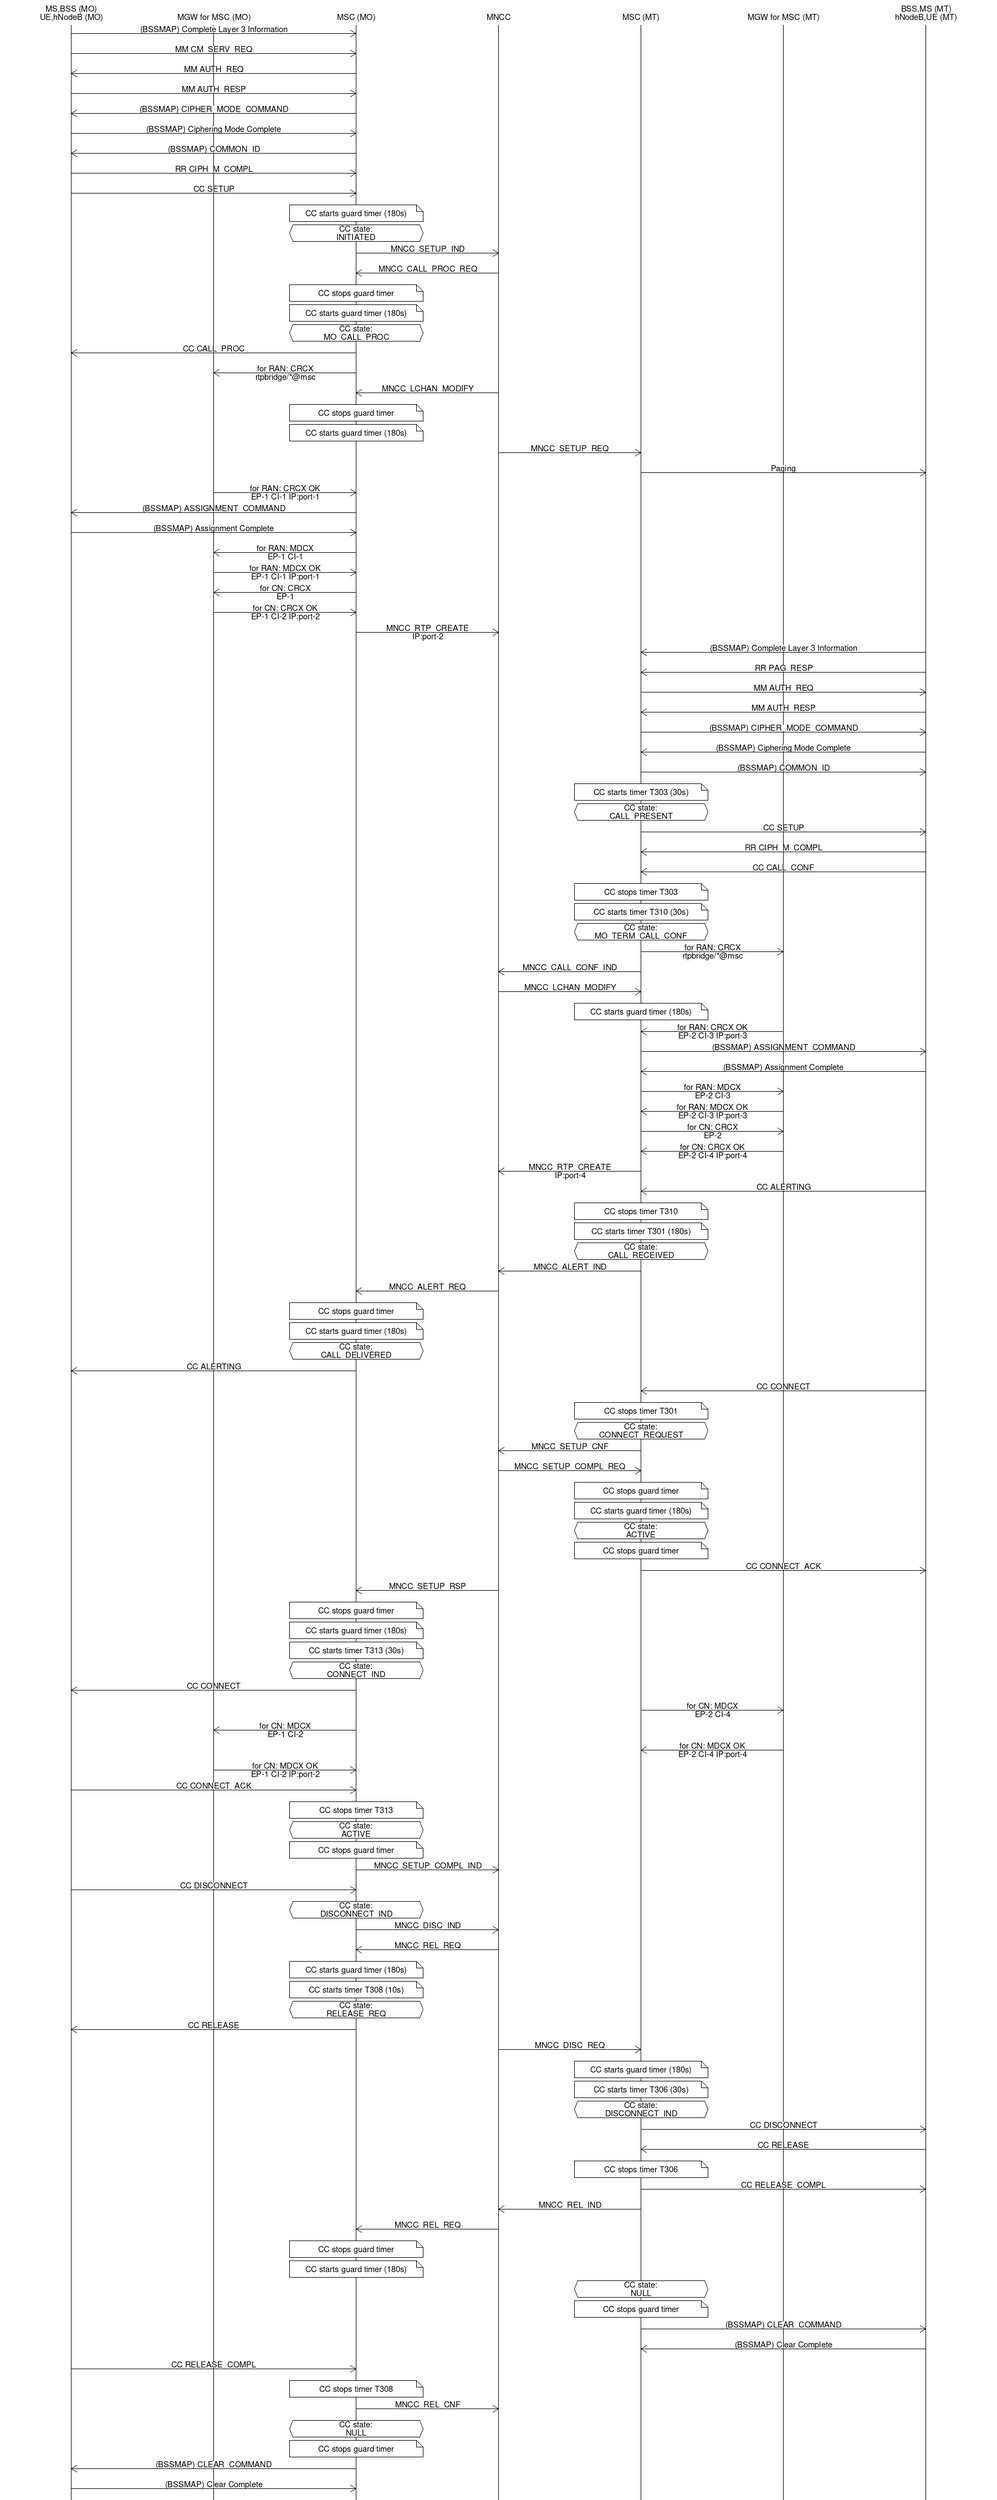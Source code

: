 # Generated by osmo-msc.git/doc/sequence_charts/msc_log_to_ladder.py
msc {
hscale="3";
moms[label="MS,BSS (MO)\nUE,hNodeB (MO)"],momgw[label="MGW for MSC (MO)"],momsc[label="MSC (MO)"],mncc[label="MNCC"],mtmsc[label="MSC (MT)"],mtmgw[label="MGW for MSC (MT)"],mtms[label="BSS,MS (MT)\nhNodeB,UE (MT)"];
moms =>> momsc	[label="(BSSMAP) Complete Layer 3 Information"];
moms =>> momsc	[label="MM CM_SERV_REQ"];
moms <<= momsc	[label="MM AUTH_REQ"];
moms =>> momsc	[label="MM AUTH_RESP"];
moms <<= momsc	[label="(BSSMAP) CIPHER_MODE_COMMAND"];
moms =>> momsc	[label="(BSSMAP) Ciphering Mode Complete"];
moms <<= momsc	[label="(BSSMAP) COMMON_ID"];
moms =>> momsc	[label="RR CIPH_M_COMPL"];
moms =>> momsc	[label="CC SETUP"];
momsc note momsc	[label="CC starts guard timer (180s)"];
momsc abox momsc	[label="CC state:\nINITIATED"];
momsc =>> mncc	[label="MNCC_SETUP_IND"];
momsc <<= mncc	[label="MNCC_CALL_PROC_REQ"];
momsc note momsc	[label="CC stops guard timer"];
momsc note momsc	[label="CC starts guard timer (180s)"];
momsc abox momsc	[label="CC state:\nMO_CALL_PROC"];
moms <<= momsc	[label="CC CALL_PROC"];
momgw <<= momsc	[label="for RAN: CRCX\nrtpbridge/*@msc"];
momsc <<= mncc	[label="MNCC_LCHAN_MODIFY"];
momsc note momsc	[label="CC stops guard timer"];
momsc note momsc	[label="CC starts guard timer (180s)"];
mtmsc <<= mncc	[label="MNCC_SETUP_REQ"];
mtms <<= mtmsc	[label="Paging"];
momgw =>> momsc	[label="for RAN: CRCX OK\nEP-1 CI-1 IP:port-1"];
moms <<= momsc	[label="(BSSMAP) ASSIGNMENT_COMMAND"];
moms =>> momsc	[label="(BSSMAP) Assignment Complete"];
momgw <<= momsc	[label="for RAN: MDCX\nEP-1 CI-1"];
momgw =>> momsc	[label="for RAN: MDCX OK\nEP-1 CI-1 IP:port-1"];
momgw <<= momsc	[label="for CN: CRCX\nEP-1"];
momgw =>> momsc	[label="for CN: CRCX OK\nEP-1 CI-2 IP:port-2"];
momsc =>> mncc	[label="MNCC_RTP_CREATE\nIP:port-2"];
mtms =>> mtmsc	[label="(BSSMAP) Complete Layer 3 Information"];
mtms =>> mtmsc	[label="RR PAG_RESP"];
mtms <<= mtmsc	[label="MM AUTH_REQ"];
mtms =>> mtmsc	[label="MM AUTH_RESP"];
mtms <<= mtmsc	[label="(BSSMAP) CIPHER_MODE_COMMAND"];
mtms =>> mtmsc	[label="(BSSMAP) Ciphering Mode Complete"];
mtms <<= mtmsc	[label="(BSSMAP) COMMON_ID"];
mtmsc note mtmsc	[label="CC starts timer T303 (30s)"];
mtmsc abox mtmsc	[label="CC state:\nCALL_PRESENT"];
mtms <<= mtmsc	[label="CC SETUP"];
mtms =>> mtmsc	[label="RR CIPH_M_COMPL"];
mtms =>> mtmsc	[label="CC CALL_CONF"];
mtmsc note mtmsc	[label="CC stops timer T303"];
mtmsc note mtmsc	[label="CC starts timer T310 (30s)"];
mtmsc abox mtmsc	[label="CC state:\nMO_TERM_CALL_CONF"];
mtmgw <<= mtmsc	[label="for RAN: CRCX\nrtpbridge/*@msc"];
mtmsc =>> mncc	[label="MNCC_CALL_CONF_IND"];
mtmsc <<= mncc	[label="MNCC_LCHAN_MODIFY"];
mtmsc note mtmsc	[label="CC starts guard timer (180s)"];
mtmgw =>> mtmsc	[label="for RAN: CRCX OK\nEP-2 CI-3 IP:port-3"];
mtms <<= mtmsc	[label="(BSSMAP) ASSIGNMENT_COMMAND"];
mtms =>> mtmsc	[label="(BSSMAP) Assignment Complete"];
mtmgw <<= mtmsc	[label="for RAN: MDCX\nEP-2 CI-3"];
mtmgw =>> mtmsc	[label="for RAN: MDCX OK\nEP-2 CI-3 IP:port-3"];
mtmgw <<= mtmsc	[label="for CN: CRCX\nEP-2"];
mtmgw =>> mtmsc	[label="for CN: CRCX OK\nEP-2 CI-4 IP:port-4"];
mtmsc =>> mncc	[label="MNCC_RTP_CREATE\nIP:port-4"];
mtms =>> mtmsc	[label="CC ALERTING"];
mtmsc note mtmsc	[label="CC stops timer T310"];
mtmsc note mtmsc	[label="CC starts timer T301 (180s)"];
mtmsc abox mtmsc	[label="CC state:\nCALL_RECEIVED"];
mtmsc =>> mncc	[label="MNCC_ALERT_IND"];
momsc <<= mncc	[label="MNCC_ALERT_REQ"];
momsc note momsc	[label="CC stops guard timer"];
momsc note momsc	[label="CC starts guard timer (180s)"];
momsc abox momsc	[label="CC state:\nCALL_DELIVERED"];
moms <<= momsc	[label="CC ALERTING"];
mtms =>> mtmsc	[label="CC CONNECT"];
mtmsc note mtmsc	[label="CC stops timer T301"];
mtmsc abox mtmsc	[label="CC state:\nCONNECT_REQUEST"];
mtmsc =>> mncc	[label="MNCC_SETUP_CNF"];
mtmsc <<= mncc	[label="MNCC_SETUP_COMPL_REQ"];
mtmsc note mtmsc	[label="CC stops guard timer"];
mtmsc note mtmsc	[label="CC starts guard timer (180s)"];
mtmsc abox mtmsc	[label="CC state:\nACTIVE"];
mtmsc note mtmsc	[label="CC stops guard timer"];
mtms <<= mtmsc	[label="CC CONNECT_ACK"];
momsc <<= mncc	[label="MNCC_SETUP_RSP"];
momsc note momsc	[label="CC stops guard timer"];
momsc note momsc	[label="CC starts guard timer (180s)"];
momsc note momsc	[label="CC starts timer T313 (30s)"];
momsc abox momsc	[label="CC state:\nCONNECT_IND"];
moms <<= momsc	[label="CC CONNECT"];
mtmgw <<= mtmsc	[label="for CN: MDCX\nEP-2 CI-4"];
momgw <<= momsc	[label="for CN: MDCX\nEP-1 CI-2"];
mtmgw =>> mtmsc	[label="for CN: MDCX OK\nEP-2 CI-4 IP:port-4"];
momgw =>> momsc	[label="for CN: MDCX OK\nEP-1 CI-2 IP:port-2"];
moms =>> momsc	[label="CC CONNECT_ACK"];
momsc note momsc	[label="CC stops timer T313"];
momsc abox momsc	[label="CC state:\nACTIVE"];
momsc note momsc	[label="CC stops guard timer"];
momsc =>> mncc	[label="MNCC_SETUP_COMPL_IND"];
moms =>> momsc	[label="CC DISCONNECT"];
momsc abox momsc	[label="CC state:\nDISCONNECT_IND"];
momsc =>> mncc	[label="MNCC_DISC_IND"];
momsc <<= mncc	[label="MNCC_REL_REQ"];
momsc note momsc	[label="CC starts guard timer (180s)"];
momsc note momsc	[label="CC starts timer T308 (10s)"];
momsc abox momsc	[label="CC state:\nRELEASE_REQ"];
moms <<= momsc	[label="CC RELEASE"];
mtmsc <<= mncc	[label="MNCC_DISC_REQ"];
mtmsc note mtmsc	[label="CC starts guard timer (180s)"];
mtmsc note mtmsc	[label="CC starts timer T306 (30s)"];
mtmsc abox mtmsc	[label="CC state:\nDISCONNECT_IND"];
mtms <<= mtmsc	[label="CC DISCONNECT"];
mtms =>> mtmsc	[label="CC RELEASE"];
mtmsc note mtmsc	[label="CC stops timer T306"];
mtms <<= mtmsc	[label="CC RELEASE_COMPL"];
mtmsc =>> mncc	[label="MNCC_REL_IND"];
momsc <<= mncc	[label="MNCC_REL_REQ"];
momsc note momsc	[label="CC stops guard timer"];
momsc note momsc	[label="CC starts guard timer (180s)"];
mtmsc abox mtmsc	[label="CC state:\nNULL"];
mtmsc note mtmsc	[label="CC stops guard timer"];
mtms <<= mtmsc	[label="(BSSMAP) CLEAR_COMMAND"];
mtms =>> mtmsc	[label="(BSSMAP) Clear Complete"];
moms =>> momsc	[label="CC RELEASE_COMPL"];
momsc note momsc	[label="CC stops timer T308"];
momsc =>> mncc	[label="MNCC_REL_CNF"];
momsc abox momsc	[label="CC state:\nNULL"];
momsc note momsc	[label="CC stops guard timer"];
moms <<= momsc	[label="(BSSMAP) CLEAR_COMMAND"];
moms =>> momsc	[label="(BSSMAP) Clear Complete"];
}
